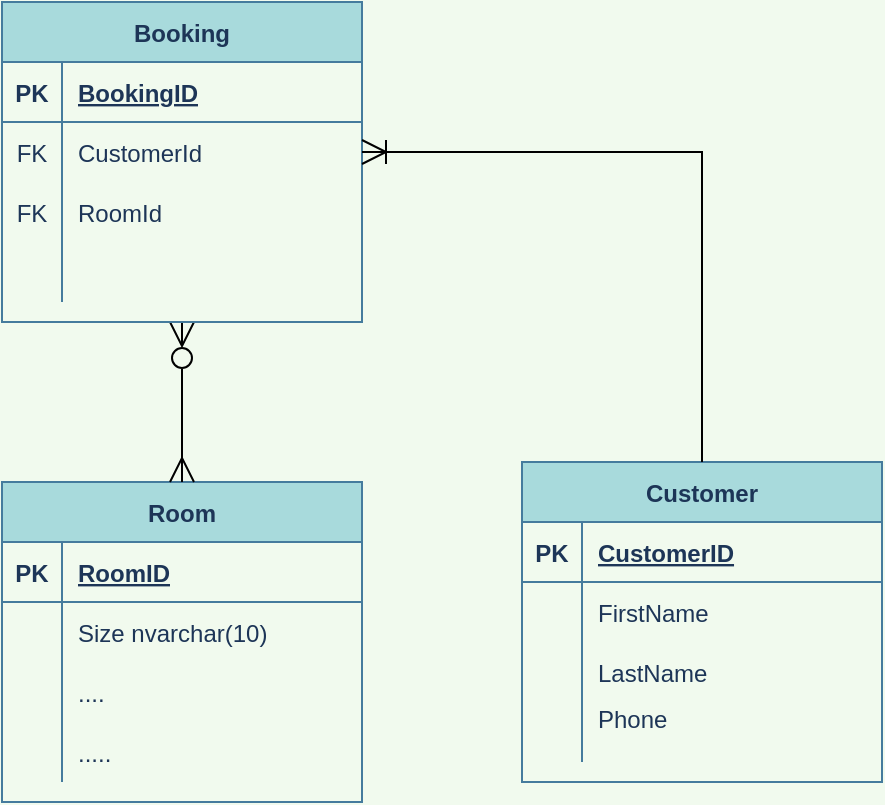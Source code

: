 <mxfile version="20.2.3" type="device"><diagram id="uxcJAp8ZWIvbBPf6CyUV" name="Sida-1"><mxGraphModel dx="488" dy="641" grid="1" gridSize="10" guides="1" tooltips="1" connect="1" arrows="1" fold="1" page="1" pageScale="1" pageWidth="827" pageHeight="1169" background="#F1FAEE" math="0" shadow="0"><root><mxCell id="0"/><mxCell id="1" parent="0"/><mxCell id="YhSoo6fq5v7C-0EKnRnC-1" value="Room" style="shape=table;startSize=30;container=1;collapsible=1;childLayout=tableLayout;fixedRows=1;rowLines=0;fontStyle=1;align=center;resizeLast=1;fontColor=#1D3557;strokeColor=#457B9D;fillColor=#A8DADC;" parent="1" vertex="1"><mxGeometry x="50" y="250" width="180" height="160" as="geometry"/></mxCell><mxCell id="YhSoo6fq5v7C-0EKnRnC-2" value="" style="shape=tableRow;horizontal=0;startSize=0;swimlaneHead=0;swimlaneBody=0;fillColor=none;collapsible=0;dropTarget=0;points=[[0,0.5],[1,0.5]];portConstraint=eastwest;top=0;left=0;right=0;bottom=1;fontColor=#1D3557;strokeColor=#457B9D;" parent="YhSoo6fq5v7C-0EKnRnC-1" vertex="1"><mxGeometry y="30" width="180" height="30" as="geometry"/></mxCell><mxCell id="YhSoo6fq5v7C-0EKnRnC-3" value="PK" style="shape=partialRectangle;connectable=0;fillColor=none;top=0;left=0;bottom=0;right=0;fontStyle=1;overflow=hidden;fontColor=#1D3557;strokeColor=#457B9D;" parent="YhSoo6fq5v7C-0EKnRnC-2" vertex="1"><mxGeometry width="30" height="30" as="geometry"><mxRectangle width="30" height="30" as="alternateBounds"/></mxGeometry></mxCell><mxCell id="YhSoo6fq5v7C-0EKnRnC-4" value="RoomID" style="shape=partialRectangle;connectable=0;fillColor=none;top=0;left=0;bottom=0;right=0;align=left;spacingLeft=6;fontStyle=5;overflow=hidden;fontColor=#1D3557;strokeColor=#457B9D;" parent="YhSoo6fq5v7C-0EKnRnC-2" vertex="1"><mxGeometry x="30" width="150" height="30" as="geometry"><mxRectangle width="150" height="30" as="alternateBounds"/></mxGeometry></mxCell><mxCell id="YhSoo6fq5v7C-0EKnRnC-5" value="" style="shape=tableRow;horizontal=0;startSize=0;swimlaneHead=0;swimlaneBody=0;fillColor=none;collapsible=0;dropTarget=0;points=[[0,0.5],[1,0.5]];portConstraint=eastwest;top=0;left=0;right=0;bottom=0;fontColor=#1D3557;strokeColor=#457B9D;" parent="YhSoo6fq5v7C-0EKnRnC-1" vertex="1"><mxGeometry y="60" width="180" height="30" as="geometry"/></mxCell><mxCell id="YhSoo6fq5v7C-0EKnRnC-6" value="" style="shape=partialRectangle;connectable=0;fillColor=none;top=0;left=0;bottom=0;right=0;editable=1;overflow=hidden;fontColor=#1D3557;strokeColor=#457B9D;" parent="YhSoo6fq5v7C-0EKnRnC-5" vertex="1"><mxGeometry width="30" height="30" as="geometry"><mxRectangle width="30" height="30" as="alternateBounds"/></mxGeometry></mxCell><mxCell id="YhSoo6fq5v7C-0EKnRnC-7" value="Size nvarchar(10)" style="shape=partialRectangle;connectable=0;fillColor=none;top=0;left=0;bottom=0;right=0;align=left;spacingLeft=6;overflow=hidden;fontColor=#1D3557;strokeColor=#457B9D;" parent="YhSoo6fq5v7C-0EKnRnC-5" vertex="1"><mxGeometry x="30" width="150" height="30" as="geometry"><mxRectangle width="150" height="30" as="alternateBounds"/></mxGeometry></mxCell><mxCell id="YhSoo6fq5v7C-0EKnRnC-8" value="" style="shape=tableRow;horizontal=0;startSize=0;swimlaneHead=0;swimlaneBody=0;fillColor=none;collapsible=0;dropTarget=0;points=[[0,0.5],[1,0.5]];portConstraint=eastwest;top=0;left=0;right=0;bottom=0;fontColor=#1D3557;strokeColor=#457B9D;" parent="YhSoo6fq5v7C-0EKnRnC-1" vertex="1"><mxGeometry y="90" width="180" height="30" as="geometry"/></mxCell><mxCell id="YhSoo6fq5v7C-0EKnRnC-9" value="" style="shape=partialRectangle;connectable=0;fillColor=none;top=0;left=0;bottom=0;right=0;editable=1;overflow=hidden;fontColor=#1D3557;strokeColor=#457B9D;" parent="YhSoo6fq5v7C-0EKnRnC-8" vertex="1"><mxGeometry width="30" height="30" as="geometry"><mxRectangle width="30" height="30" as="alternateBounds"/></mxGeometry></mxCell><mxCell id="YhSoo6fq5v7C-0EKnRnC-10" value="...." style="shape=partialRectangle;connectable=0;fillColor=none;top=0;left=0;bottom=0;right=0;align=left;spacingLeft=6;overflow=hidden;fontColor=#1D3557;strokeColor=#457B9D;" parent="YhSoo6fq5v7C-0EKnRnC-8" vertex="1"><mxGeometry x="30" width="150" height="30" as="geometry"><mxRectangle width="150" height="30" as="alternateBounds"/></mxGeometry></mxCell><mxCell id="YhSoo6fq5v7C-0EKnRnC-11" value="" style="shape=tableRow;horizontal=0;startSize=0;swimlaneHead=0;swimlaneBody=0;fillColor=none;collapsible=0;dropTarget=0;points=[[0,0.5],[1,0.5]];portConstraint=eastwest;top=0;left=0;right=0;bottom=0;fontColor=#1D3557;strokeColor=#457B9D;" parent="YhSoo6fq5v7C-0EKnRnC-1" vertex="1"><mxGeometry y="120" width="180" height="30" as="geometry"/></mxCell><mxCell id="YhSoo6fq5v7C-0EKnRnC-12" value="" style="shape=partialRectangle;connectable=0;fillColor=none;top=0;left=0;bottom=0;right=0;editable=1;overflow=hidden;fontColor=#1D3557;strokeColor=#457B9D;" parent="YhSoo6fq5v7C-0EKnRnC-11" vertex="1"><mxGeometry width="30" height="30" as="geometry"><mxRectangle width="30" height="30" as="alternateBounds"/></mxGeometry></mxCell><mxCell id="YhSoo6fq5v7C-0EKnRnC-13" value="....." style="shape=partialRectangle;connectable=0;fillColor=none;top=0;left=0;bottom=0;right=0;align=left;spacingLeft=6;overflow=hidden;fontColor=#1D3557;strokeColor=#457B9D;" parent="YhSoo6fq5v7C-0EKnRnC-11" vertex="1"><mxGeometry x="30" width="150" height="30" as="geometry"><mxRectangle width="150" height="30" as="alternateBounds"/></mxGeometry></mxCell><mxCell id="YhSoo6fq5v7C-0EKnRnC-14" value="Customer" style="shape=table;startSize=30;container=1;collapsible=1;childLayout=tableLayout;fixedRows=1;rowLines=0;fontStyle=1;align=center;resizeLast=1;fontColor=#1D3557;strokeColor=#457B9D;fillColor=#A8DADC;" parent="1" vertex="1"><mxGeometry x="310" y="240" width="180" height="160" as="geometry"/></mxCell><mxCell id="YhSoo6fq5v7C-0EKnRnC-15" value="" style="shape=tableRow;horizontal=0;startSize=0;swimlaneHead=0;swimlaneBody=0;fillColor=none;collapsible=0;dropTarget=0;points=[[0,0.5],[1,0.5]];portConstraint=eastwest;top=0;left=0;right=0;bottom=1;fontColor=#1D3557;strokeColor=#457B9D;" parent="YhSoo6fq5v7C-0EKnRnC-14" vertex="1"><mxGeometry y="30" width="180" height="30" as="geometry"/></mxCell><mxCell id="YhSoo6fq5v7C-0EKnRnC-16" value="PK" style="shape=partialRectangle;connectable=0;fillColor=none;top=0;left=0;bottom=0;right=0;fontStyle=1;overflow=hidden;fontColor=#1D3557;strokeColor=#457B9D;" parent="YhSoo6fq5v7C-0EKnRnC-15" vertex="1"><mxGeometry width="30" height="30" as="geometry"><mxRectangle width="30" height="30" as="alternateBounds"/></mxGeometry></mxCell><mxCell id="YhSoo6fq5v7C-0EKnRnC-17" value="CustomerID" style="shape=partialRectangle;connectable=0;fillColor=none;top=0;left=0;bottom=0;right=0;align=left;spacingLeft=6;fontStyle=5;overflow=hidden;fontColor=#1D3557;strokeColor=#457B9D;" parent="YhSoo6fq5v7C-0EKnRnC-15" vertex="1"><mxGeometry x="30" width="150" height="30" as="geometry"><mxRectangle width="150" height="30" as="alternateBounds"/></mxGeometry></mxCell><mxCell id="YhSoo6fq5v7C-0EKnRnC-18" value="" style="shape=tableRow;horizontal=0;startSize=0;swimlaneHead=0;swimlaneBody=0;fillColor=none;collapsible=0;dropTarget=0;points=[[0,0.5],[1,0.5]];portConstraint=eastwest;top=0;left=0;right=0;bottom=0;fontColor=#1D3557;strokeColor=#457B9D;" parent="YhSoo6fq5v7C-0EKnRnC-14" vertex="1"><mxGeometry y="60" width="180" height="30" as="geometry"/></mxCell><mxCell id="YhSoo6fq5v7C-0EKnRnC-19" value="" style="shape=partialRectangle;connectable=0;fillColor=none;top=0;left=0;bottom=0;right=0;editable=1;overflow=hidden;fontColor=#1D3557;strokeColor=#457B9D;" parent="YhSoo6fq5v7C-0EKnRnC-18" vertex="1"><mxGeometry width="30" height="30" as="geometry"><mxRectangle width="30" height="30" as="alternateBounds"/></mxGeometry></mxCell><mxCell id="YhSoo6fq5v7C-0EKnRnC-20" value="FirstName" style="shape=partialRectangle;connectable=0;fillColor=none;top=0;left=0;bottom=0;right=0;align=left;spacingLeft=6;overflow=hidden;fontColor=#1D3557;strokeColor=#457B9D;" parent="YhSoo6fq5v7C-0EKnRnC-18" vertex="1"><mxGeometry x="30" width="150" height="30" as="geometry"><mxRectangle width="150" height="30" as="alternateBounds"/></mxGeometry></mxCell><mxCell id="YhSoo6fq5v7C-0EKnRnC-21" value="" style="shape=tableRow;horizontal=0;startSize=0;swimlaneHead=0;swimlaneBody=0;fillColor=none;collapsible=0;dropTarget=0;points=[[0,0.5],[1,0.5]];portConstraint=eastwest;top=0;left=0;right=0;bottom=0;fontColor=#1D3557;strokeColor=#457B9D;" parent="YhSoo6fq5v7C-0EKnRnC-14" vertex="1"><mxGeometry y="90" width="180" height="30" as="geometry"/></mxCell><mxCell id="YhSoo6fq5v7C-0EKnRnC-22" value="" style="shape=partialRectangle;connectable=0;fillColor=none;top=0;left=0;bottom=0;right=0;editable=1;overflow=hidden;fontColor=#1D3557;strokeColor=#457B9D;" parent="YhSoo6fq5v7C-0EKnRnC-21" vertex="1"><mxGeometry width="30" height="30" as="geometry"><mxRectangle width="30" height="30" as="alternateBounds"/></mxGeometry></mxCell><mxCell id="YhSoo6fq5v7C-0EKnRnC-23" value="LastName" style="shape=partialRectangle;connectable=0;fillColor=none;top=0;left=0;bottom=0;right=0;align=left;spacingLeft=6;overflow=hidden;fontColor=#1D3557;strokeColor=#457B9D;" parent="YhSoo6fq5v7C-0EKnRnC-21" vertex="1"><mxGeometry x="30" width="150" height="30" as="geometry"><mxRectangle width="150" height="30" as="alternateBounds"/></mxGeometry></mxCell><mxCell id="YhSoo6fq5v7C-0EKnRnC-24" value="" style="shape=tableRow;horizontal=0;startSize=0;swimlaneHead=0;swimlaneBody=0;fillColor=none;collapsible=0;dropTarget=0;points=[[0,0.5],[1,0.5]];portConstraint=eastwest;top=0;left=0;right=0;bottom=0;fontColor=#1D3557;strokeColor=#457B9D;" parent="YhSoo6fq5v7C-0EKnRnC-14" vertex="1"><mxGeometry y="120" width="180" height="30" as="geometry"/></mxCell><mxCell id="YhSoo6fq5v7C-0EKnRnC-25" value="" style="shape=partialRectangle;connectable=0;fillColor=none;top=0;left=0;bottom=0;right=0;editable=1;overflow=hidden;fontColor=#1D3557;strokeColor=#457B9D;" parent="YhSoo6fq5v7C-0EKnRnC-24" vertex="1"><mxGeometry width="30" height="30" as="geometry"><mxRectangle width="30" height="30" as="alternateBounds"/></mxGeometry></mxCell><mxCell id="YhSoo6fq5v7C-0EKnRnC-26" value="Phone&#10;" style="shape=partialRectangle;connectable=0;fillColor=none;top=0;left=0;bottom=0;right=0;align=left;spacingLeft=6;overflow=hidden;fontColor=#1D3557;strokeColor=#457B9D;" parent="YhSoo6fq5v7C-0EKnRnC-24" vertex="1"><mxGeometry x="30" width="150" height="30" as="geometry"><mxRectangle width="150" height="30" as="alternateBounds"/></mxGeometry></mxCell><mxCell id="SjOS61LlfujwKOnhzvTt-16" style="edgeStyle=orthogonalEdgeStyle;rounded=0;orthogonalLoop=1;jettySize=auto;html=1;entryX=0.5;entryY=0;entryDx=0;entryDy=0;startArrow=ERzeroToMany;startFill=0;startSize=10;endSize=10;endArrow=ERmany;endFill=0;" edge="1" parent="1" source="YhSoo6fq5v7C-0EKnRnC-27" target="YhSoo6fq5v7C-0EKnRnC-1"><mxGeometry relative="1" as="geometry"/></mxCell><mxCell id="YhSoo6fq5v7C-0EKnRnC-27" value="Booking" style="shape=table;startSize=30;container=1;collapsible=1;childLayout=tableLayout;fixedRows=1;rowLines=0;fontStyle=1;align=center;resizeLast=1;fontColor=#1D3557;strokeColor=#457B9D;fillColor=#A8DADC;" parent="1" vertex="1"><mxGeometry x="50" y="10" width="180" height="160" as="geometry"/></mxCell><mxCell id="YhSoo6fq5v7C-0EKnRnC-28" value="" style="shape=tableRow;horizontal=0;startSize=0;swimlaneHead=0;swimlaneBody=0;fillColor=none;collapsible=0;dropTarget=0;points=[[0,0.5],[1,0.5]];portConstraint=eastwest;top=0;left=0;right=0;bottom=1;fontColor=#1D3557;strokeColor=#457B9D;" parent="YhSoo6fq5v7C-0EKnRnC-27" vertex="1"><mxGeometry y="30" width="180" height="30" as="geometry"/></mxCell><mxCell id="YhSoo6fq5v7C-0EKnRnC-29" value="PK" style="shape=partialRectangle;connectable=0;fillColor=none;top=0;left=0;bottom=0;right=0;fontStyle=1;overflow=hidden;fontColor=#1D3557;strokeColor=#457B9D;" parent="YhSoo6fq5v7C-0EKnRnC-28" vertex="1"><mxGeometry width="30" height="30" as="geometry"><mxRectangle width="30" height="30" as="alternateBounds"/></mxGeometry></mxCell><mxCell id="YhSoo6fq5v7C-0EKnRnC-30" value="BookingID" style="shape=partialRectangle;connectable=0;fillColor=none;top=0;left=0;bottom=0;right=0;align=left;spacingLeft=6;fontStyle=5;overflow=hidden;fontColor=#1D3557;strokeColor=#457B9D;" parent="YhSoo6fq5v7C-0EKnRnC-28" vertex="1"><mxGeometry x="30" width="150" height="30" as="geometry"><mxRectangle width="150" height="30" as="alternateBounds"/></mxGeometry></mxCell><mxCell id="YhSoo6fq5v7C-0EKnRnC-31" value="" style="shape=tableRow;horizontal=0;startSize=0;swimlaneHead=0;swimlaneBody=0;fillColor=none;collapsible=0;dropTarget=0;points=[[0,0.5],[1,0.5]];portConstraint=eastwest;top=0;left=0;right=0;bottom=0;fontColor=#1D3557;strokeColor=#457B9D;" parent="YhSoo6fq5v7C-0EKnRnC-27" vertex="1"><mxGeometry y="60" width="180" height="30" as="geometry"/></mxCell><mxCell id="YhSoo6fq5v7C-0EKnRnC-32" value="FK" style="shape=partialRectangle;connectable=0;fillColor=none;top=0;left=0;bottom=0;right=0;editable=1;overflow=hidden;fontColor=#1D3557;strokeColor=#457B9D;" parent="YhSoo6fq5v7C-0EKnRnC-31" vertex="1"><mxGeometry width="30" height="30" as="geometry"><mxRectangle width="30" height="30" as="alternateBounds"/></mxGeometry></mxCell><mxCell id="YhSoo6fq5v7C-0EKnRnC-33" value="CustomerId" style="shape=partialRectangle;connectable=0;fillColor=none;top=0;left=0;bottom=0;right=0;align=left;spacingLeft=6;overflow=hidden;fontColor=#1D3557;strokeColor=#457B9D;" parent="YhSoo6fq5v7C-0EKnRnC-31" vertex="1"><mxGeometry x="30" width="150" height="30" as="geometry"><mxRectangle width="150" height="30" as="alternateBounds"/></mxGeometry></mxCell><mxCell id="YhSoo6fq5v7C-0EKnRnC-34" value="" style="shape=tableRow;horizontal=0;startSize=0;swimlaneHead=0;swimlaneBody=0;fillColor=none;collapsible=0;dropTarget=0;points=[[0,0.5],[1,0.5]];portConstraint=eastwest;top=0;left=0;right=0;bottom=0;fontColor=#1D3557;strokeColor=#457B9D;" parent="YhSoo6fq5v7C-0EKnRnC-27" vertex="1"><mxGeometry y="90" width="180" height="30" as="geometry"/></mxCell><mxCell id="YhSoo6fq5v7C-0EKnRnC-35" value="FK" style="shape=partialRectangle;connectable=0;fillColor=none;top=0;left=0;bottom=0;right=0;editable=1;overflow=hidden;fontColor=#1D3557;strokeColor=#457B9D;" parent="YhSoo6fq5v7C-0EKnRnC-34" vertex="1"><mxGeometry width="30" height="30" as="geometry"><mxRectangle width="30" height="30" as="alternateBounds"/></mxGeometry></mxCell><mxCell id="YhSoo6fq5v7C-0EKnRnC-36" value="RoomId" style="shape=partialRectangle;connectable=0;fillColor=none;top=0;left=0;bottom=0;right=0;align=left;spacingLeft=6;overflow=hidden;fontColor=#1D3557;strokeColor=#457B9D;" parent="YhSoo6fq5v7C-0EKnRnC-34" vertex="1"><mxGeometry x="30" width="150" height="30" as="geometry"><mxRectangle width="150" height="30" as="alternateBounds"/></mxGeometry></mxCell><mxCell id="YhSoo6fq5v7C-0EKnRnC-37" value="" style="shape=tableRow;horizontal=0;startSize=0;swimlaneHead=0;swimlaneBody=0;fillColor=none;collapsible=0;dropTarget=0;points=[[0,0.5],[1,0.5]];portConstraint=eastwest;top=0;left=0;right=0;bottom=0;fontColor=#1D3557;strokeColor=#457B9D;" parent="YhSoo6fq5v7C-0EKnRnC-27" vertex="1"><mxGeometry y="120" width="180" height="30" as="geometry"/></mxCell><mxCell id="YhSoo6fq5v7C-0EKnRnC-38" value="" style="shape=partialRectangle;connectable=0;fillColor=none;top=0;left=0;bottom=0;right=0;editable=1;overflow=hidden;fontColor=#1D3557;strokeColor=#457B9D;" parent="YhSoo6fq5v7C-0EKnRnC-37" vertex="1"><mxGeometry width="30" height="30" as="geometry"><mxRectangle width="30" height="30" as="alternateBounds"/></mxGeometry></mxCell><mxCell id="YhSoo6fq5v7C-0EKnRnC-39" value="" style="shape=partialRectangle;connectable=0;fillColor=none;top=0;left=0;bottom=0;right=0;align=left;spacingLeft=6;overflow=hidden;fontColor=#1D3557;strokeColor=#457B9D;" parent="YhSoo6fq5v7C-0EKnRnC-37" vertex="1"><mxGeometry x="30" width="150" height="30" as="geometry"><mxRectangle width="150" height="30" as="alternateBounds"/></mxGeometry></mxCell><mxCell id="SjOS61LlfujwKOnhzvTt-17" style="edgeStyle=orthogonalEdgeStyle;rounded=0;orthogonalLoop=1;jettySize=auto;html=1;entryX=0.5;entryY=0;entryDx=0;entryDy=0;endArrow=none;endFill=0;startArrow=ERoneToMany;startFill=0;strokeWidth=1;endSize=10;startSize=10;" edge="1" parent="1" source="YhSoo6fq5v7C-0EKnRnC-31" target="YhSoo6fq5v7C-0EKnRnC-14"><mxGeometry relative="1" as="geometry"/></mxCell></root></mxGraphModel></diagram></mxfile>